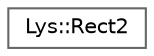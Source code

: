 digraph "Graphical Class Hierarchy"
{
 // LATEX_PDF_SIZE
  bgcolor="transparent";
  edge [fontname=Helvetica,fontsize=10,labelfontname=Helvetica,labelfontsize=10];
  node [fontname=Helvetica,fontsize=10,shape=box,height=0.2,width=0.4];
  rankdir="LR";
  Node0 [id="Node000000",label="Lys::Rect2",height=0.2,width=0.4,color="grey40", fillcolor="white", style="filled",URL="$structLys_1_1Rect2.html",tooltip=" "];
}
